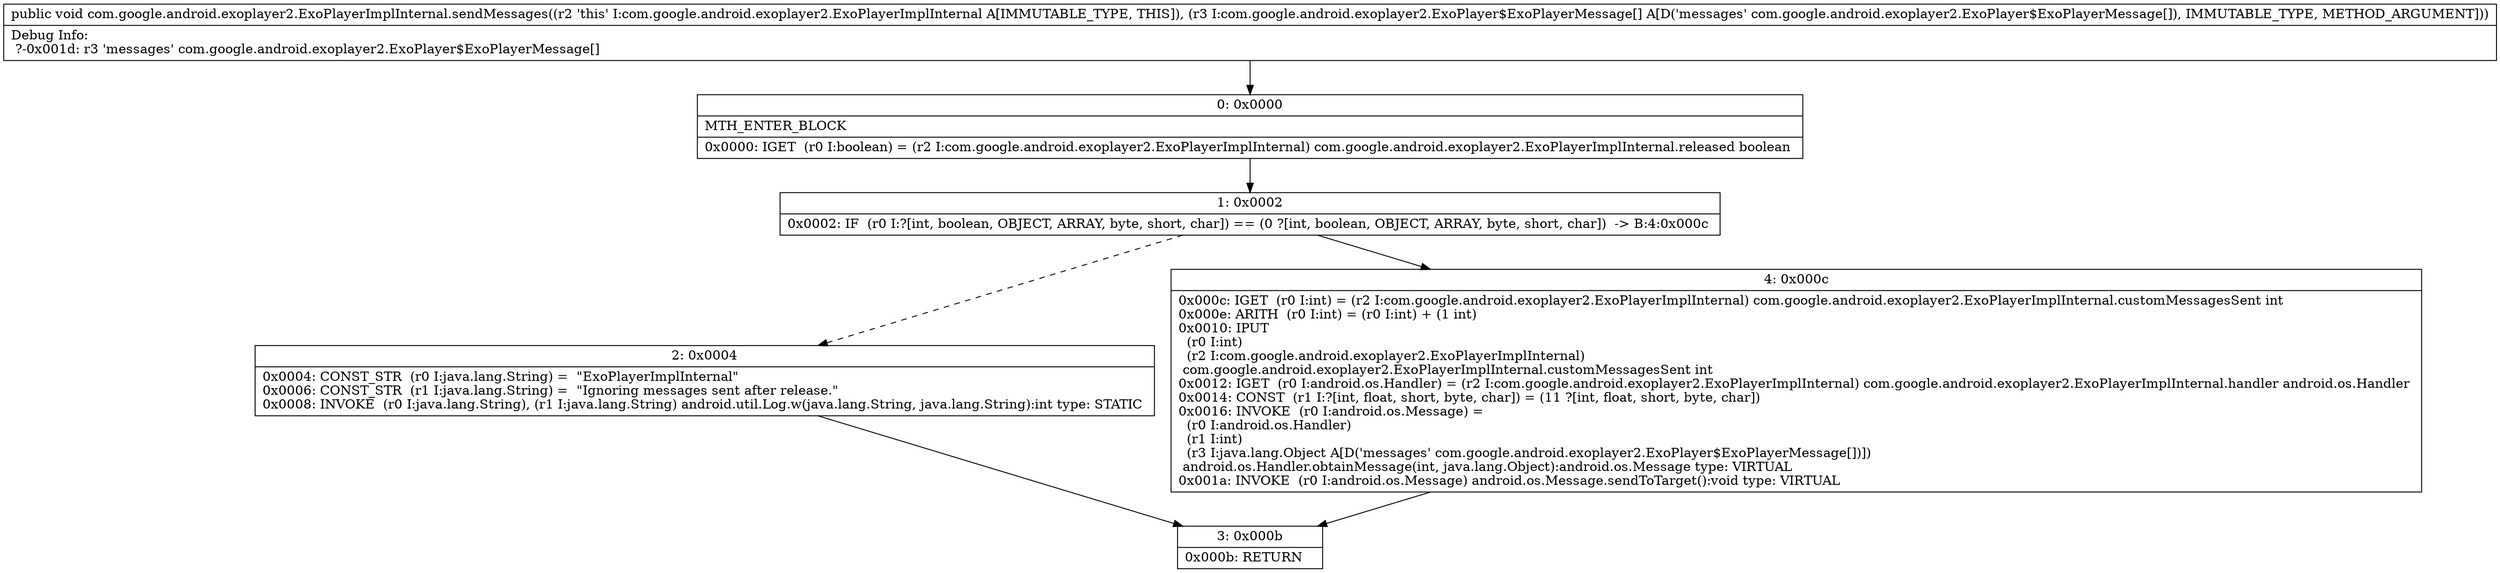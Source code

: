 digraph "CFG forcom.google.android.exoplayer2.ExoPlayerImplInternal.sendMessages([Lcom\/google\/android\/exoplayer2\/ExoPlayer$ExoPlayerMessage;)V" {
Node_0 [shape=record,label="{0\:\ 0x0000|MTH_ENTER_BLOCK\l|0x0000: IGET  (r0 I:boolean) = (r2 I:com.google.android.exoplayer2.ExoPlayerImplInternal) com.google.android.exoplayer2.ExoPlayerImplInternal.released boolean \l}"];
Node_1 [shape=record,label="{1\:\ 0x0002|0x0002: IF  (r0 I:?[int, boolean, OBJECT, ARRAY, byte, short, char]) == (0 ?[int, boolean, OBJECT, ARRAY, byte, short, char])  \-\> B:4:0x000c \l}"];
Node_2 [shape=record,label="{2\:\ 0x0004|0x0004: CONST_STR  (r0 I:java.lang.String) =  \"ExoPlayerImplInternal\" \l0x0006: CONST_STR  (r1 I:java.lang.String) =  \"Ignoring messages sent after release.\" \l0x0008: INVOKE  (r0 I:java.lang.String), (r1 I:java.lang.String) android.util.Log.w(java.lang.String, java.lang.String):int type: STATIC \l}"];
Node_3 [shape=record,label="{3\:\ 0x000b|0x000b: RETURN   \l}"];
Node_4 [shape=record,label="{4\:\ 0x000c|0x000c: IGET  (r0 I:int) = (r2 I:com.google.android.exoplayer2.ExoPlayerImplInternal) com.google.android.exoplayer2.ExoPlayerImplInternal.customMessagesSent int \l0x000e: ARITH  (r0 I:int) = (r0 I:int) + (1 int) \l0x0010: IPUT  \l  (r0 I:int)\l  (r2 I:com.google.android.exoplayer2.ExoPlayerImplInternal)\l com.google.android.exoplayer2.ExoPlayerImplInternal.customMessagesSent int \l0x0012: IGET  (r0 I:android.os.Handler) = (r2 I:com.google.android.exoplayer2.ExoPlayerImplInternal) com.google.android.exoplayer2.ExoPlayerImplInternal.handler android.os.Handler \l0x0014: CONST  (r1 I:?[int, float, short, byte, char]) = (11 ?[int, float, short, byte, char]) \l0x0016: INVOKE  (r0 I:android.os.Message) = \l  (r0 I:android.os.Handler)\l  (r1 I:int)\l  (r3 I:java.lang.Object A[D('messages' com.google.android.exoplayer2.ExoPlayer$ExoPlayerMessage[])])\l android.os.Handler.obtainMessage(int, java.lang.Object):android.os.Message type: VIRTUAL \l0x001a: INVOKE  (r0 I:android.os.Message) android.os.Message.sendToTarget():void type: VIRTUAL \l}"];
MethodNode[shape=record,label="{public void com.google.android.exoplayer2.ExoPlayerImplInternal.sendMessages((r2 'this' I:com.google.android.exoplayer2.ExoPlayerImplInternal A[IMMUTABLE_TYPE, THIS]), (r3 I:com.google.android.exoplayer2.ExoPlayer$ExoPlayerMessage[] A[D('messages' com.google.android.exoplayer2.ExoPlayer$ExoPlayerMessage[]), IMMUTABLE_TYPE, METHOD_ARGUMENT]))  | Debug Info:\l  ?\-0x001d: r3 'messages' com.google.android.exoplayer2.ExoPlayer$ExoPlayerMessage[]\l}"];
MethodNode -> Node_0;
Node_0 -> Node_1;
Node_1 -> Node_2[style=dashed];
Node_1 -> Node_4;
Node_2 -> Node_3;
Node_4 -> Node_3;
}


